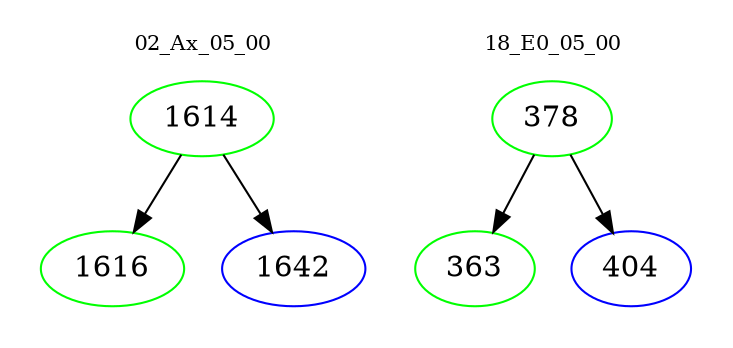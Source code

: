 digraph{
subgraph cluster_0 {
color = white
label = "02_Ax_05_00";
fontsize=10;
T0_1614 [label="1614", color="green"]
T0_1614 -> T0_1616 [color="black"]
T0_1616 [label="1616", color="green"]
T0_1614 -> T0_1642 [color="black"]
T0_1642 [label="1642", color="blue"]
}
subgraph cluster_1 {
color = white
label = "18_E0_05_00";
fontsize=10;
T1_378 [label="378", color="green"]
T1_378 -> T1_363 [color="black"]
T1_363 [label="363", color="green"]
T1_378 -> T1_404 [color="black"]
T1_404 [label="404", color="blue"]
}
}
